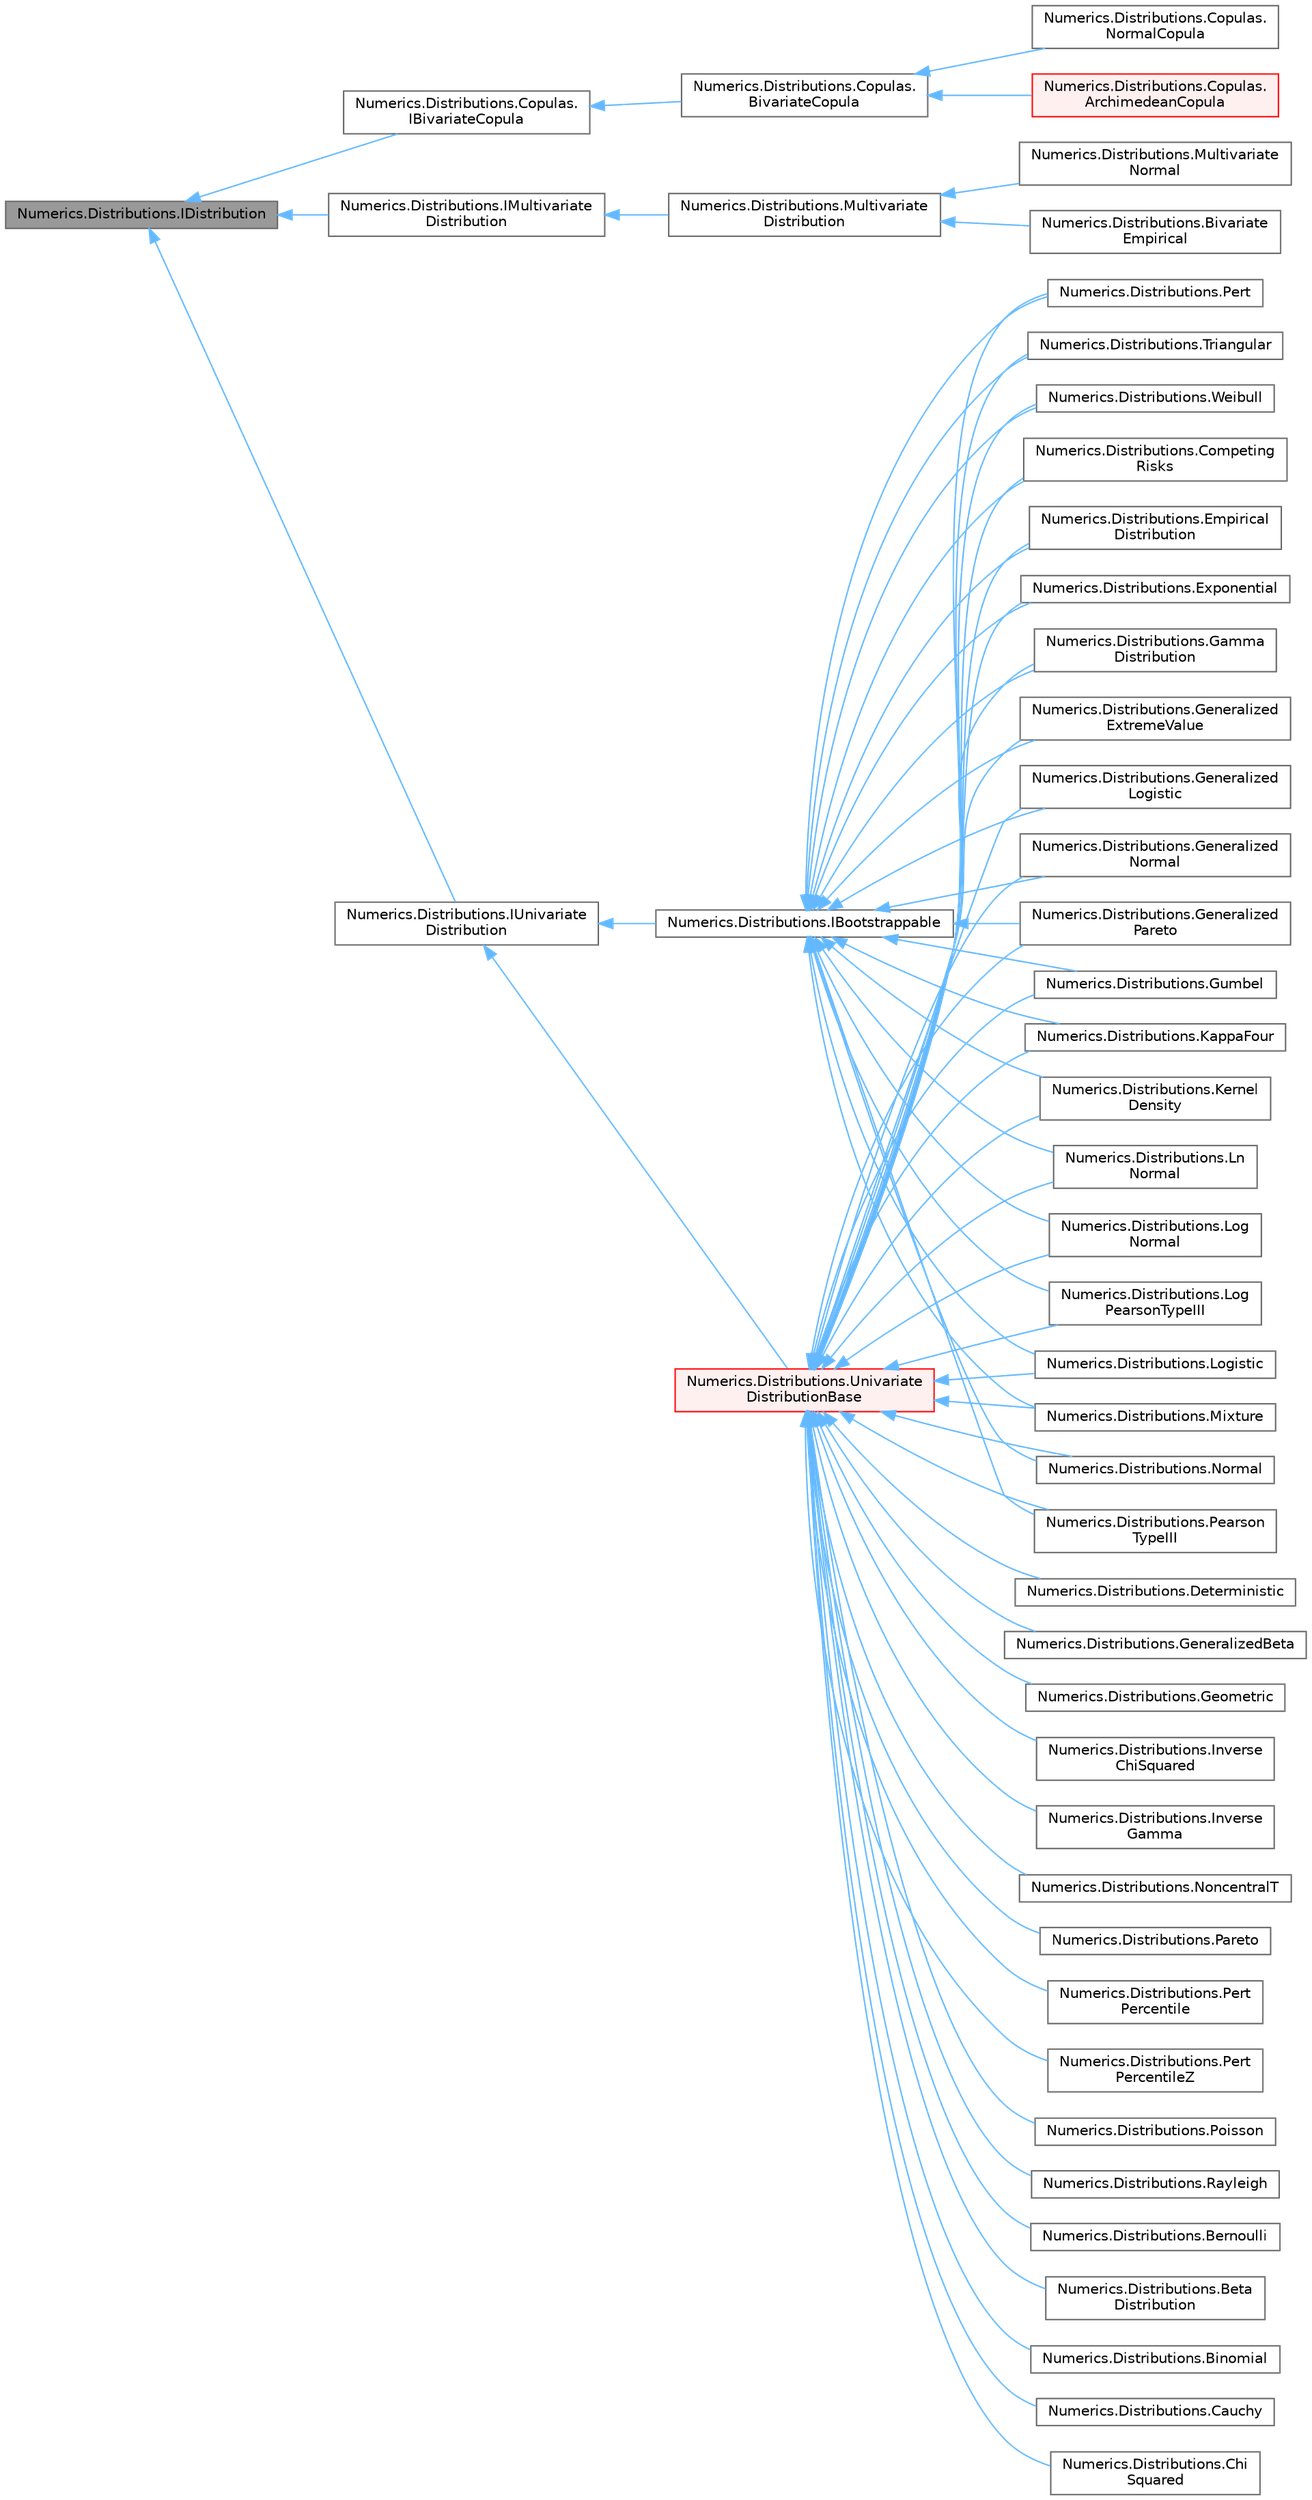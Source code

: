 digraph "Numerics.Distributions.IDistribution"
{
 // LATEX_PDF_SIZE
  bgcolor="transparent";
  edge [fontname=Helvetica,fontsize=10,labelfontname=Helvetica,labelfontsize=10];
  node [fontname=Helvetica,fontsize=10,shape=box,height=0.2,width=0.4];
  rankdir="LR";
  Node1 [id="Node000001",label="Numerics.Distributions.IDistribution",height=0.2,width=0.4,color="gray40", fillcolor="grey60", style="filled", fontcolor="black",tooltip="Simple Distribution Interface."];
  Node1 -> Node2 [id="edge1_Node000001_Node000002",dir="back",color="steelblue1",style="solid",tooltip=" "];
  Node2 [id="Node000002",label="Numerics.Distributions.Copulas.\lIBivariateCopula",height=0.2,width=0.4,color="gray40", fillcolor="white", style="filled",URL="$interface_numerics_1_1_distributions_1_1_copulas_1_1_i_bivariate_copula.html",tooltip="Interface for Copula Joint Distributions."];
  Node2 -> Node3 [id="edge2_Node000002_Node000003",dir="back",color="steelblue1",style="solid",tooltip=" "];
  Node3 [id="Node000003",label="Numerics.Distributions.Copulas.\lBivariateCopula",height=0.2,width=0.4,color="gray40", fillcolor="white", style="filled",URL="$class_numerics_1_1_distributions_1_1_copulas_1_1_bivariate_copula.html",tooltip="Declares common functionality of all Bivariate Copulas."];
  Node3 -> Node4 [id="edge3_Node000003_Node000004",dir="back",color="steelblue1",style="solid",tooltip=" "];
  Node4 [id="Node000004",label="Numerics.Distributions.Copulas.\lArchimedeanCopula",height=0.2,width=0.4,color="red", fillcolor="#FFF0F0", style="filled",URL="$class_numerics_1_1_distributions_1_1_copulas_1_1_archimedean_copula.html",tooltip="Declares common functionality of all Archimedean Copulas."];
  Node3 -> Node10 [id="edge4_Node000003_Node000010",dir="back",color="steelblue1",style="solid",tooltip=" "];
  Node10 [id="Node000010",label="Numerics.Distributions.Copulas.\lNormalCopula",height=0.2,width=0.4,color="gray40", fillcolor="white", style="filled",URL="$class_numerics_1_1_distributions_1_1_copulas_1_1_normal_copula.html",tooltip="The Gaussian (Normal) copula."];
  Node1 -> Node11 [id="edge5_Node000001_Node000011",dir="back",color="steelblue1",style="solid",tooltip=" "];
  Node11 [id="Node000011",label="Numerics.Distributions.IMultivariate\lDistribution",height=0.2,width=0.4,color="gray40", fillcolor="white", style="filled",URL="$interface_numerics_1_1_distributions_1_1_i_multivariate_distribution.html",tooltip="Interface for Multivariate Probability Distributions."];
  Node11 -> Node12 [id="edge6_Node000011_Node000012",dir="back",color="steelblue1",style="solid",tooltip=" "];
  Node12 [id="Node000012",label="Numerics.Distributions.Multivariate\lDistribution",height=0.2,width=0.4,color="gray40", fillcolor="white", style="filled",URL="$class_numerics_1_1_distributions_1_1_multivariate_distribution.html",tooltip="Declares common functionality for Multivariate Probability Distributions."];
  Node12 -> Node13 [id="edge7_Node000012_Node000013",dir="back",color="steelblue1",style="solid",tooltip=" "];
  Node13 [id="Node000013",label="Numerics.Distributions.Bivariate\lEmpirical",height=0.2,width=0.4,color="gray40", fillcolor="white", style="filled",URL="$class_numerics_1_1_distributions_1_1_bivariate_empirical.html",tooltip="The Bivariate Empirical distribution."];
  Node12 -> Node14 [id="edge8_Node000012_Node000014",dir="back",color="steelblue1",style="solid",tooltip=" "];
  Node14 [id="Node000014",label="Numerics.Distributions.Multivariate\lNormal",height=0.2,width=0.4,color="gray40", fillcolor="white", style="filled",URL="$class_numerics_1_1_distributions_1_1_multivariate_normal.html",tooltip="The Multivariate Normal distribution."];
  Node1 -> Node15 [id="edge9_Node000001_Node000015",dir="back",color="steelblue1",style="solid",tooltip=" "];
  Node15 [id="Node000015",label="Numerics.Distributions.IUnivariate\lDistribution",height=0.2,width=0.4,color="gray40", fillcolor="white", style="filled",URL="$interface_numerics_1_1_distributions_1_1_i_univariate_distribution.html",tooltip="Interface for Univariate Probability Distributions."];
  Node15 -> Node16 [id="edge10_Node000015_Node000016",dir="back",color="steelblue1",style="solid",tooltip=" "];
  Node16 [id="Node000016",label="Numerics.Distributions.IBootstrappable",height=0.2,width=0.4,color="gray40", fillcolor="white", style="filled",URL="$interface_numerics_1_1_distributions_1_1_i_bootstrappable.html",tooltip="An interface for performing the parametric bootstrap with a univariate distribution."];
  Node16 -> Node17 [id="edge11_Node000016_Node000017",dir="back",color="steelblue1",style="solid",tooltip=" "];
  Node17 [id="Node000017",label="Numerics.Distributions.Competing\lRisks",height=0.2,width=0.4,color="gray40", fillcolor="white", style="filled",URL="$class_numerics_1_1_distributions_1_1_competing_risks.html",tooltip="A competing risks distribution."];
  Node16 -> Node18 [id="edge12_Node000016_Node000018",dir="back",color="steelblue1",style="solid",tooltip=" "];
  Node18 [id="Node000018",label="Numerics.Distributions.Empirical\lDistribution",height=0.2,width=0.4,color="gray40", fillcolor="white", style="filled",URL="$class_numerics_1_1_distributions_1_1_empirical_distribution.html",tooltip="The Univariate Empirical distribution."];
  Node16 -> Node19 [id="edge13_Node000016_Node000019",dir="back",color="steelblue1",style="solid",tooltip=" "];
  Node19 [id="Node000019",label="Numerics.Distributions.Exponential",height=0.2,width=0.4,color="gray40", fillcolor="white", style="filled",URL="$class_numerics_1_1_distributions_1_1_exponential.html",tooltip="The exponential distribution."];
  Node16 -> Node20 [id="edge14_Node000016_Node000020",dir="back",color="steelblue1",style="solid",tooltip=" "];
  Node20 [id="Node000020",label="Numerics.Distributions.Gamma\lDistribution",height=0.2,width=0.4,color="gray40", fillcolor="white", style="filled",URL="$class_numerics_1_1_distributions_1_1_gamma_distribution.html",tooltip="Gamma distribution."];
  Node16 -> Node21 [id="edge15_Node000016_Node000021",dir="back",color="steelblue1",style="solid",tooltip=" "];
  Node21 [id="Node000021",label="Numerics.Distributions.Generalized\lExtremeValue",height=0.2,width=0.4,color="gray40", fillcolor="white", style="filled",URL="$class_numerics_1_1_distributions_1_1_generalized_extreme_value.html",tooltip="The Generalized Extreme Value distribution."];
  Node16 -> Node22 [id="edge16_Node000016_Node000022",dir="back",color="steelblue1",style="solid",tooltip=" "];
  Node22 [id="Node000022",label="Numerics.Distributions.Generalized\lLogistic",height=0.2,width=0.4,color="gray40", fillcolor="white", style="filled",URL="$class_numerics_1_1_distributions_1_1_generalized_logistic.html",tooltip="The generalized logistic distribution."];
  Node16 -> Node23 [id="edge17_Node000016_Node000023",dir="back",color="steelblue1",style="solid",tooltip=" "];
  Node23 [id="Node000023",label="Numerics.Distributions.Generalized\lNormal",height=0.2,width=0.4,color="gray40", fillcolor="white", style="filled",URL="$class_numerics_1_1_distributions_1_1_generalized_normal.html",tooltip="The generalized normal distribution (LogNormal-3)."];
  Node16 -> Node24 [id="edge18_Node000016_Node000024",dir="back",color="steelblue1",style="solid",tooltip=" "];
  Node24 [id="Node000024",label="Numerics.Distributions.Generalized\lPareto",height=0.2,width=0.4,color="gray40", fillcolor="white", style="filled",URL="$class_numerics_1_1_distributions_1_1_generalized_pareto.html",tooltip="The generalized Pareto distribution."];
  Node16 -> Node25 [id="edge19_Node000016_Node000025",dir="back",color="steelblue1",style="solid",tooltip=" "];
  Node25 [id="Node000025",label="Numerics.Distributions.Gumbel",height=0.2,width=0.4,color="gray40", fillcolor="white", style="filled",URL="$class_numerics_1_1_distributions_1_1_gumbel.html",tooltip="The Gumbel (Extreme Value Type I) probability distribution."];
  Node16 -> Node26 [id="edge20_Node000016_Node000026",dir="back",color="steelblue1",style="solid",tooltip=" "];
  Node26 [id="Node000026",label="Numerics.Distributions.KappaFour",height=0.2,width=0.4,color="gray40", fillcolor="white", style="filled",URL="$class_numerics_1_1_distributions_1_1_kappa_four.html",tooltip="The Kappa-4 distribution."];
  Node16 -> Node27 [id="edge21_Node000016_Node000027",dir="back",color="steelblue1",style="solid",tooltip=" "];
  Node27 [id="Node000027",label="Numerics.Distributions.Kernel\lDensity",height=0.2,width=0.4,color="gray40", fillcolor="white", style="filled",URL="$class_numerics_1_1_distributions_1_1_kernel_density.html",tooltip="The kernel density distribution function."];
  Node16 -> Node28 [id="edge22_Node000016_Node000028",dir="back",color="steelblue1",style="solid",tooltip=" "];
  Node28 [id="Node000028",label="Numerics.Distributions.Ln\lNormal",height=0.2,width=0.4,color="gray40", fillcolor="white", style="filled",URL="$class_numerics_1_1_distributions_1_1_ln_normal.html",tooltip="The Ln-Normal (Galton) probability distribution."];
  Node16 -> Node29 [id="edge23_Node000016_Node000029",dir="back",color="steelblue1",style="solid",tooltip=" "];
  Node29 [id="Node000029",label="Numerics.Distributions.Log\lNormal",height=0.2,width=0.4,color="gray40", fillcolor="white", style="filled",URL="$class_numerics_1_1_distributions_1_1_log_normal.html",tooltip="The Log-Normal probability distribution."];
  Node16 -> Node30 [id="edge24_Node000016_Node000030",dir="back",color="steelblue1",style="solid",tooltip=" "];
  Node30 [id="Node000030",label="Numerics.Distributions.Log\lPearsonTypeIII",height=0.2,width=0.4,color="gray40", fillcolor="white", style="filled",URL="$class_numerics_1_1_distributions_1_1_log_pearson_type_i_i_i.html",tooltip="The log-Pearson Type III distribution."];
  Node16 -> Node31 [id="edge25_Node000016_Node000031",dir="back",color="steelblue1",style="solid",tooltip=" "];
  Node31 [id="Node000031",label="Numerics.Distributions.Logistic",height=0.2,width=0.4,color="gray40", fillcolor="white", style="filled",URL="$class_numerics_1_1_distributions_1_1_logistic.html",tooltip="The logistic distribution."];
  Node16 -> Node32 [id="edge26_Node000016_Node000032",dir="back",color="steelblue1",style="solid",tooltip=" "];
  Node32 [id="Node000032",label="Numerics.Distributions.Mixture",height=0.2,width=0.4,color="gray40", fillcolor="white", style="filled",URL="$class_numerics_1_1_distributions_1_1_mixture.html",tooltip="A Mixture distribution."];
  Node16 -> Node33 [id="edge27_Node000016_Node000033",dir="back",color="steelblue1",style="solid",tooltip=" "];
  Node33 [id="Node000033",label="Numerics.Distributions.Normal",height=0.2,width=0.4,color="gray40", fillcolor="white", style="filled",URL="$class_numerics_1_1_distributions_1_1_normal.html",tooltip="The Normal (Gaussian) probability distribution."];
  Node16 -> Node34 [id="edge28_Node000016_Node000034",dir="back",color="steelblue1",style="solid",tooltip=" "];
  Node34 [id="Node000034",label="Numerics.Distributions.Pearson\lTypeIII",height=0.2,width=0.4,color="gray40", fillcolor="white", style="filled",URL="$class_numerics_1_1_distributions_1_1_pearson_type_i_i_i.html",tooltip="The Pearson Type III distribution."];
  Node16 -> Node35 [id="edge29_Node000016_Node000035",dir="back",color="steelblue1",style="solid",tooltip=" "];
  Node35 [id="Node000035",label="Numerics.Distributions.Pert",height=0.2,width=0.4,color="gray40", fillcolor="white", style="filled",URL="$class_numerics_1_1_distributions_1_1_pert.html",tooltip="The PERT probability distribution."];
  Node16 -> Node36 [id="edge30_Node000016_Node000036",dir="back",color="steelblue1",style="solid",tooltip=" "];
  Node36 [id="Node000036",label="Numerics.Distributions.Triangular",height=0.2,width=0.4,color="gray40", fillcolor="white", style="filled",URL="$class_numerics_1_1_distributions_1_1_triangular.html",tooltip="The Triangular probability distribution."];
  Node16 -> Node37 [id="edge31_Node000016_Node000037",dir="back",color="steelblue1",style="solid",tooltip=" "];
  Node37 [id="Node000037",label="Numerics.Distributions.Weibull",height=0.2,width=0.4,color="gray40", fillcolor="white", style="filled",URL="$class_numerics_1_1_distributions_1_1_weibull.html",tooltip="The Weibull probability distribution."];
  Node15 -> Node38 [id="edge32_Node000015_Node000038",dir="back",color="steelblue1",style="solid",tooltip=" "];
  Node38 [id="Node000038",label="Numerics.Distributions.Univariate\lDistributionBase",height=0.2,width=0.4,color="red", fillcolor="#FFF0F0", style="filled",URL="$class_numerics_1_1_distributions_1_1_univariate_distribution_base.html",tooltip="Declares common functionality for all univariate distributions."];
  Node38 -> Node39 [id="edge33_Node000038_Node000039",dir="back",color="steelblue1",style="solid",tooltip=" "];
  Node39 [id="Node000039",label="Numerics.Distributions.Bernoulli",height=0.2,width=0.4,color="gray40", fillcolor="white", style="filled",URL="$class_numerics_1_1_distributions_1_1_bernoulli.html",tooltip="The Bernoulli distribution."];
  Node38 -> Node40 [id="edge34_Node000038_Node000040",dir="back",color="steelblue1",style="solid",tooltip=" "];
  Node40 [id="Node000040",label="Numerics.Distributions.Beta\lDistribution",height=0.2,width=0.4,color="gray40", fillcolor="white", style="filled",URL="$class_numerics_1_1_distributions_1_1_beta_distribution.html",tooltip="The Beta distribution."];
  Node38 -> Node41 [id="edge35_Node000038_Node000041",dir="back",color="steelblue1",style="solid",tooltip=" "];
  Node41 [id="Node000041",label="Numerics.Distributions.Binomial",height=0.2,width=0.4,color="gray40", fillcolor="white", style="filled",URL="$class_numerics_1_1_distributions_1_1_binomial.html",tooltip="The Binomial distribution."];
  Node38 -> Node42 [id="edge36_Node000038_Node000042",dir="back",color="steelblue1",style="solid",tooltip=" "];
  Node42 [id="Node000042",label="Numerics.Distributions.Cauchy",height=0.2,width=0.4,color="gray40", fillcolor="white", style="filled",URL="$class_numerics_1_1_distributions_1_1_cauchy.html",tooltip="The Cauchy distribution."];
  Node38 -> Node43 [id="edge37_Node000038_Node000043",dir="back",color="steelblue1",style="solid",tooltip=" "];
  Node43 [id="Node000043",label="Numerics.Distributions.Chi\lSquared",height=0.2,width=0.4,color="gray40", fillcolor="white", style="filled",URL="$class_numerics_1_1_distributions_1_1_chi_squared.html",tooltip="The Chi-Squared (χ²) probability distribution."];
  Node38 -> Node17 [id="edge38_Node000038_Node000017",dir="back",color="steelblue1",style="solid",tooltip=" "];
  Node38 -> Node44 [id="edge39_Node000038_Node000044",dir="back",color="steelblue1",style="solid",tooltip=" "];
  Node44 [id="Node000044",label="Numerics.Distributions.Deterministic",height=0.2,width=0.4,color="gray40", fillcolor="white", style="filled",URL="$class_numerics_1_1_distributions_1_1_deterministic.html",tooltip="Deterministic point value estimate."];
  Node38 -> Node18 [id="edge40_Node000038_Node000018",dir="back",color="steelblue1",style="solid",tooltip=" "];
  Node38 -> Node19 [id="edge41_Node000038_Node000019",dir="back",color="steelblue1",style="solid",tooltip=" "];
  Node38 -> Node20 [id="edge42_Node000038_Node000020",dir="back",color="steelblue1",style="solid",tooltip=" "];
  Node38 -> Node45 [id="edge43_Node000038_Node000045",dir="back",color="steelblue1",style="solid",tooltip=" "];
  Node45 [id="Node000045",label="Numerics.Distributions.GeneralizedBeta",height=0.2,width=0.4,color="gray40", fillcolor="white", style="filled",URL="$class_numerics_1_1_distributions_1_1_generalized_beta.html",tooltip="The four-parameter Beta distribution."];
  Node38 -> Node21 [id="edge44_Node000038_Node000021",dir="back",color="steelblue1",style="solid",tooltip=" "];
  Node38 -> Node22 [id="edge45_Node000038_Node000022",dir="back",color="steelblue1",style="solid",tooltip=" "];
  Node38 -> Node23 [id="edge46_Node000038_Node000023",dir="back",color="steelblue1",style="solid",tooltip=" "];
  Node38 -> Node24 [id="edge47_Node000038_Node000024",dir="back",color="steelblue1",style="solid",tooltip=" "];
  Node38 -> Node46 [id="edge48_Node000038_Node000046",dir="back",color="steelblue1",style="solid",tooltip=" "];
  Node46 [id="Node000046",label="Numerics.Distributions.Geometric",height=0.2,width=0.4,color="gray40", fillcolor="white", style="filled",URL="$class_numerics_1_1_distributions_1_1_geometric.html",tooltip="The Geometric distribution."];
  Node38 -> Node25 [id="edge49_Node000038_Node000025",dir="back",color="steelblue1",style="solid",tooltip=" "];
  Node38 -> Node47 [id="edge50_Node000038_Node000047",dir="back",color="steelblue1",style="solid",tooltip=" "];
  Node47 [id="Node000047",label="Numerics.Distributions.Inverse\lChiSquared",height=0.2,width=0.4,color="gray40", fillcolor="white", style="filled",URL="$class_numerics_1_1_distributions_1_1_inverse_chi_squared.html",tooltip="The Inverse Chi-Squared (Inv-χ²) probability distribution."];
  Node38 -> Node48 [id="edge51_Node000038_Node000048",dir="back",color="steelblue1",style="solid",tooltip=" "];
  Node48 [id="Node000048",label="Numerics.Distributions.Inverse\lGamma",height=0.2,width=0.4,color="gray40", fillcolor="white", style="filled",URL="$class_numerics_1_1_distributions_1_1_inverse_gamma.html",tooltip="The Inverse Gamma distribution."];
  Node38 -> Node26 [id="edge52_Node000038_Node000026",dir="back",color="steelblue1",style="solid",tooltip=" "];
  Node38 -> Node27 [id="edge53_Node000038_Node000027",dir="back",color="steelblue1",style="solid",tooltip=" "];
  Node38 -> Node28 [id="edge54_Node000038_Node000028",dir="back",color="steelblue1",style="solid",tooltip=" "];
  Node38 -> Node29 [id="edge55_Node000038_Node000029",dir="back",color="steelblue1",style="solid",tooltip=" "];
  Node38 -> Node30 [id="edge56_Node000038_Node000030",dir="back",color="steelblue1",style="solid",tooltip=" "];
  Node38 -> Node31 [id="edge57_Node000038_Node000031",dir="back",color="steelblue1",style="solid",tooltip=" "];
  Node38 -> Node32 [id="edge58_Node000038_Node000032",dir="back",color="steelblue1",style="solid",tooltip=" "];
  Node38 -> Node49 [id="edge59_Node000038_Node000049",dir="back",color="steelblue1",style="solid",tooltip=" "];
  Node49 [id="Node000049",label="Numerics.Distributions.NoncentralT",height=0.2,width=0.4,color="gray40", fillcolor="white", style="filled",URL="$class_numerics_1_1_distributions_1_1_noncentral_t.html",tooltip="The Noncentral t probability distribution."];
  Node38 -> Node33 [id="edge60_Node000038_Node000033",dir="back",color="steelblue1",style="solid",tooltip=" "];
  Node38 -> Node50 [id="edge61_Node000038_Node000050",dir="back",color="steelblue1",style="solid",tooltip=" "];
  Node50 [id="Node000050",label="Numerics.Distributions.Pareto",height=0.2,width=0.4,color="gray40", fillcolor="white", style="filled",URL="$class_numerics_1_1_distributions_1_1_pareto.html",tooltip="The Pareto distribution."];
  Node38 -> Node34 [id="edge62_Node000038_Node000034",dir="back",color="steelblue1",style="solid",tooltip=" "];
  Node38 -> Node35 [id="edge63_Node000038_Node000035",dir="back",color="steelblue1",style="solid",tooltip=" "];
  Node38 -> Node51 [id="edge64_Node000038_Node000051",dir="back",color="steelblue1",style="solid",tooltip=" "];
  Node51 [id="Node000051",label="Numerics.Distributions.Pert\lPercentile",height=0.2,width=0.4,color="gray40", fillcolor="white", style="filled",URL="$class_numerics_1_1_distributions_1_1_pert_percentile.html",tooltip="The Pert percentile distribution."];
  Node38 -> Node52 [id="edge65_Node000038_Node000052",dir="back",color="steelblue1",style="solid",tooltip=" "];
  Node52 [id="Node000052",label="Numerics.Distributions.Pert\lPercentileZ",height=0.2,width=0.4,color="gray40", fillcolor="white", style="filled",URL="$class_numerics_1_1_distributions_1_1_pert_percentile_z.html",tooltip="The Pert percentile z distribution."];
  Node38 -> Node53 [id="edge66_Node000038_Node000053",dir="back",color="steelblue1",style="solid",tooltip=" "];
  Node53 [id="Node000053",label="Numerics.Distributions.Poisson",height=0.2,width=0.4,color="gray40", fillcolor="white", style="filled",URL="$class_numerics_1_1_distributions_1_1_poisson.html",tooltip="The Poisson distribution."];
  Node38 -> Node54 [id="edge67_Node000038_Node000054",dir="back",color="steelblue1",style="solid",tooltip=" "];
  Node54 [id="Node000054",label="Numerics.Distributions.Rayleigh",height=0.2,width=0.4,color="gray40", fillcolor="white", style="filled",URL="$class_numerics_1_1_distributions_1_1_rayleigh.html",tooltip="The Rayleigh probability distribution."];
  Node38 -> Node36 [id="edge68_Node000038_Node000036",dir="back",color="steelblue1",style="solid",tooltip=" "];
  Node38 -> Node37 [id="edge69_Node000038_Node000037",dir="back",color="steelblue1",style="solid",tooltip=" "];
}
